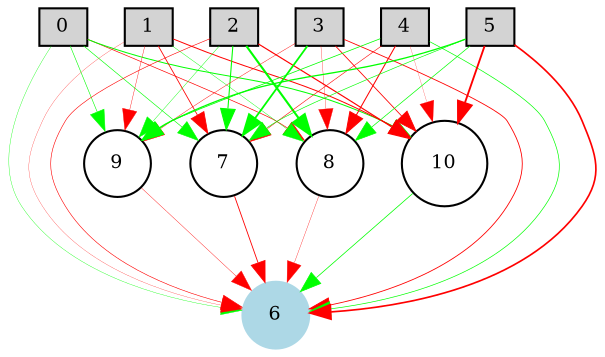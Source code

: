 digraph {
	node [fontsize=9 height=0.2 shape=circle width=0.2]
		0 [shape=box style=filled]
		1 [shape=box style=filled]
		2 [shape=box style=filled]
		3 [shape=box style=filled]
		4 [shape=box style=filled]
		5 [shape=box style=filled]
		6 [color=lightblue style=filled]
			5 -> 9 [color=green penwidth=0.618295896355 style=solid]
			4 -> 7 [color=red penwidth=0.273923793434 style=solid]
			4 -> 8 [color=red penwidth=0.495030948136 style=solid]
			5 -> 6 [color=red penwidth=0.805339347983 style=solid]
			2 -> 8 [color=green penwidth=1.00644098346 style=solid]
			10 -> 6 [color=green penwidth=0.356764749753 style=solid]
			0 -> 7 [color=green penwidth=0.294718291303 style=solid]
			1 -> 6 [color=red penwidth=0.122196708895 style=solid]
			0 -> 10 [color=green penwidth=0.477217078647 style=solid]
			3 -> 7 [color=green penwidth=0.85755271645 style=solid]
			5 -> 8 [color=green penwidth=0.330034912408 style=solid]
			4 -> 9 [color=green penwidth=0.362435996439 style=solid]
			2 -> 9 [color=green penwidth=0.198836919568 style=solid]
			3 -> 10 [color=red penwidth=0.402653170541 style=solid]
			3 -> 6 [color=red penwidth=0.409787935481 style=solid]
			1 -> 10 [color=red penwidth=0.475975104864 style=solid]
			8 -> 6 [color=red penwidth=0.159471853248 style=solid]
			4 -> 10 [color=red penwidth=0.106780931244 style=solid]
			2 -> 6 [color=red penwidth=0.282561460314 style=solid]
			2 -> 10 [color=red penwidth=0.558614174161 style=solid]
			3 -> 9 [color=red penwidth=0.209319063626 style=solid]
			1 -> 9 [color=red penwidth=0.189324151144 style=solid]
			0 -> 8 [color=red penwidth=0.322950192037 style=solid]
			9 -> 6 [color=red penwidth=0.186015834863 style=solid]
			2 -> 7 [color=green penwidth=0.520215501497 style=solid]
			5 -> 10 [color=red penwidth=0.897333691098 style=solid]
			4 -> 6 [color=green penwidth=0.32907656643 style=solid]
			5 -> 7 [color=green penwidth=0.307020186645 style=solid]
			3 -> 8 [color=red penwidth=0.150916897958 style=solid]
			0 -> 6 [color=green penwidth=0.173954087369 style=solid]
			1 -> 8 [color=green penwidth=0.204281518528 style=solid]
			1 -> 7 [color=red penwidth=0.397107844765 style=solid]
			0 -> 9 [color=green penwidth=0.279466147875 style=solid]
			7 -> 6 [color=red penwidth=0.412032647286 style=solid]
}